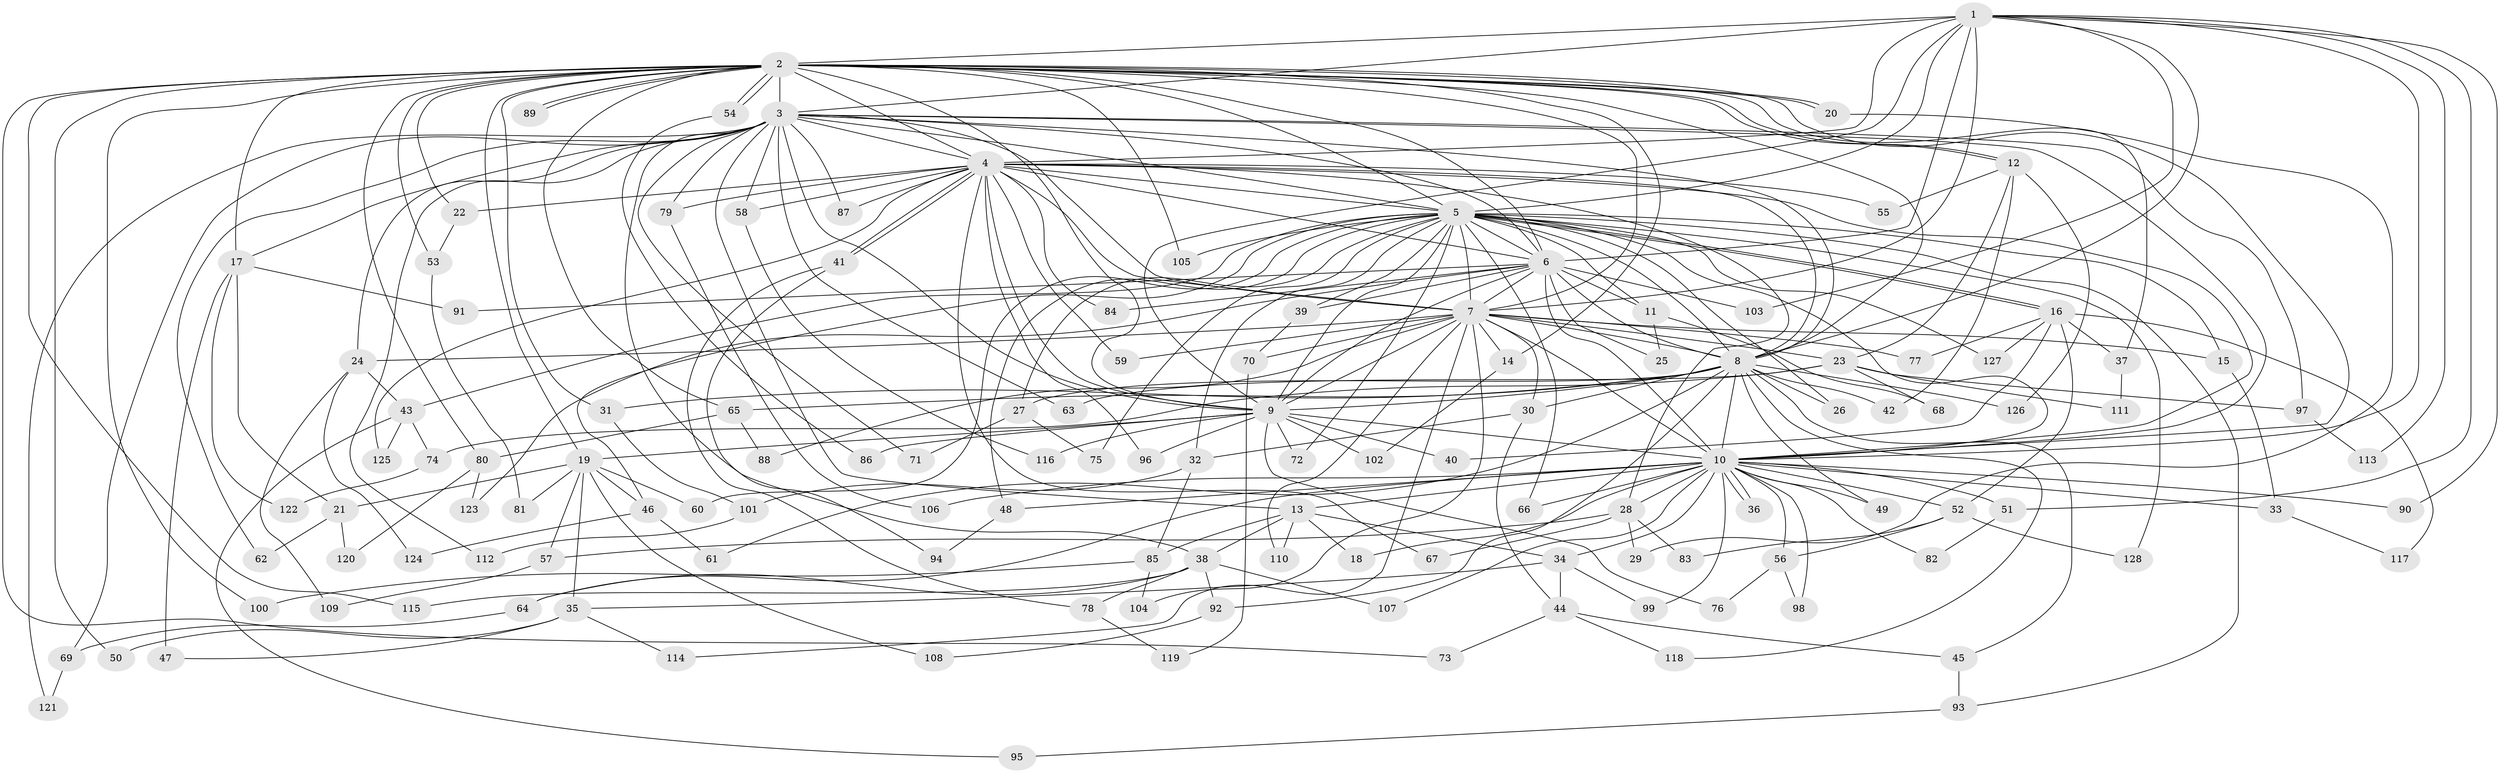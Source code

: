 // Generated by graph-tools (version 1.1) at 2025/13/03/09/25 04:13:43]
// undirected, 128 vertices, 281 edges
graph export_dot {
graph [start="1"]
  node [color=gray90,style=filled];
  1;
  2;
  3;
  4;
  5;
  6;
  7;
  8;
  9;
  10;
  11;
  12;
  13;
  14;
  15;
  16;
  17;
  18;
  19;
  20;
  21;
  22;
  23;
  24;
  25;
  26;
  27;
  28;
  29;
  30;
  31;
  32;
  33;
  34;
  35;
  36;
  37;
  38;
  39;
  40;
  41;
  42;
  43;
  44;
  45;
  46;
  47;
  48;
  49;
  50;
  51;
  52;
  53;
  54;
  55;
  56;
  57;
  58;
  59;
  60;
  61;
  62;
  63;
  64;
  65;
  66;
  67;
  68;
  69;
  70;
  71;
  72;
  73;
  74;
  75;
  76;
  77;
  78;
  79;
  80;
  81;
  82;
  83;
  84;
  85;
  86;
  87;
  88;
  89;
  90;
  91;
  92;
  93;
  94;
  95;
  96;
  97;
  98;
  99;
  100;
  101;
  102;
  103;
  104;
  105;
  106;
  107;
  108;
  109;
  110;
  111;
  112;
  113;
  114;
  115;
  116;
  117;
  118;
  119;
  120;
  121;
  122;
  123;
  124;
  125;
  126;
  127;
  128;
  1 -- 2;
  1 -- 3;
  1 -- 4;
  1 -- 5;
  1 -- 6;
  1 -- 7;
  1 -- 8;
  1 -- 9;
  1 -- 10;
  1 -- 51;
  1 -- 90;
  1 -- 103;
  1 -- 113;
  2 -- 3;
  2 -- 4;
  2 -- 5;
  2 -- 6;
  2 -- 7;
  2 -- 8;
  2 -- 9;
  2 -- 10;
  2 -- 12;
  2 -- 12;
  2 -- 14;
  2 -- 17;
  2 -- 19;
  2 -- 20;
  2 -- 20;
  2 -- 22;
  2 -- 31;
  2 -- 37;
  2 -- 50;
  2 -- 53;
  2 -- 54;
  2 -- 54;
  2 -- 65;
  2 -- 73;
  2 -- 80;
  2 -- 89;
  2 -- 89;
  2 -- 100;
  2 -- 105;
  2 -- 115;
  3 -- 4;
  3 -- 5;
  3 -- 6;
  3 -- 7;
  3 -- 8;
  3 -- 9;
  3 -- 10;
  3 -- 13;
  3 -- 17;
  3 -- 24;
  3 -- 38;
  3 -- 58;
  3 -- 62;
  3 -- 63;
  3 -- 69;
  3 -- 71;
  3 -- 79;
  3 -- 87;
  3 -- 97;
  3 -- 112;
  3 -- 121;
  4 -- 5;
  4 -- 6;
  4 -- 7;
  4 -- 8;
  4 -- 9;
  4 -- 10;
  4 -- 22;
  4 -- 28;
  4 -- 41;
  4 -- 41;
  4 -- 55;
  4 -- 58;
  4 -- 59;
  4 -- 67;
  4 -- 79;
  4 -- 84;
  4 -- 87;
  4 -- 96;
  4 -- 125;
  5 -- 6;
  5 -- 7;
  5 -- 8;
  5 -- 9;
  5 -- 10;
  5 -- 11;
  5 -- 15;
  5 -- 16;
  5 -- 16;
  5 -- 26;
  5 -- 27;
  5 -- 32;
  5 -- 39;
  5 -- 43;
  5 -- 46;
  5 -- 48;
  5 -- 60;
  5 -- 66;
  5 -- 72;
  5 -- 75;
  5 -- 93;
  5 -- 105;
  5 -- 127;
  5 -- 128;
  6 -- 7;
  6 -- 8;
  6 -- 9;
  6 -- 10;
  6 -- 11;
  6 -- 25;
  6 -- 39;
  6 -- 84;
  6 -- 91;
  6 -- 103;
  6 -- 123;
  7 -- 8;
  7 -- 9;
  7 -- 10;
  7 -- 14;
  7 -- 15;
  7 -- 23;
  7 -- 24;
  7 -- 30;
  7 -- 59;
  7 -- 70;
  7 -- 77;
  7 -- 88;
  7 -- 104;
  7 -- 110;
  7 -- 114;
  8 -- 9;
  8 -- 10;
  8 -- 26;
  8 -- 27;
  8 -- 30;
  8 -- 31;
  8 -- 42;
  8 -- 45;
  8 -- 49;
  8 -- 61;
  8 -- 65;
  8 -- 92;
  8 -- 118;
  8 -- 126;
  9 -- 10;
  9 -- 19;
  9 -- 40;
  9 -- 72;
  9 -- 76;
  9 -- 86;
  9 -- 96;
  9 -- 102;
  9 -- 116;
  10 -- 13;
  10 -- 18;
  10 -- 28;
  10 -- 33;
  10 -- 34;
  10 -- 36;
  10 -- 36;
  10 -- 48;
  10 -- 49;
  10 -- 51;
  10 -- 52;
  10 -- 56;
  10 -- 64;
  10 -- 66;
  10 -- 82;
  10 -- 90;
  10 -- 98;
  10 -- 99;
  10 -- 106;
  10 -- 107;
  11 -- 25;
  11 -- 68;
  12 -- 23;
  12 -- 42;
  12 -- 55;
  12 -- 126;
  13 -- 18;
  13 -- 34;
  13 -- 38;
  13 -- 85;
  13 -- 110;
  14 -- 102;
  15 -- 33;
  16 -- 37;
  16 -- 40;
  16 -- 52;
  16 -- 77;
  16 -- 117;
  16 -- 127;
  17 -- 21;
  17 -- 47;
  17 -- 91;
  17 -- 122;
  19 -- 21;
  19 -- 35;
  19 -- 46;
  19 -- 57;
  19 -- 60;
  19 -- 81;
  19 -- 108;
  20 -- 29;
  21 -- 62;
  21 -- 120;
  22 -- 53;
  23 -- 63;
  23 -- 68;
  23 -- 74;
  23 -- 97;
  23 -- 111;
  24 -- 43;
  24 -- 109;
  24 -- 124;
  27 -- 71;
  27 -- 75;
  28 -- 29;
  28 -- 57;
  28 -- 67;
  28 -- 83;
  30 -- 32;
  30 -- 44;
  31 -- 101;
  32 -- 85;
  32 -- 101;
  33 -- 117;
  34 -- 35;
  34 -- 44;
  34 -- 99;
  35 -- 47;
  35 -- 50;
  35 -- 114;
  37 -- 111;
  38 -- 64;
  38 -- 78;
  38 -- 92;
  38 -- 107;
  38 -- 115;
  39 -- 70;
  41 -- 78;
  41 -- 94;
  43 -- 74;
  43 -- 95;
  43 -- 125;
  44 -- 45;
  44 -- 73;
  44 -- 118;
  45 -- 93;
  46 -- 61;
  46 -- 124;
  48 -- 94;
  51 -- 82;
  52 -- 56;
  52 -- 83;
  52 -- 128;
  53 -- 81;
  54 -- 86;
  56 -- 76;
  56 -- 98;
  57 -- 109;
  58 -- 116;
  64 -- 69;
  65 -- 80;
  65 -- 88;
  69 -- 121;
  70 -- 119;
  74 -- 122;
  78 -- 119;
  79 -- 106;
  80 -- 120;
  80 -- 123;
  85 -- 100;
  85 -- 104;
  92 -- 108;
  93 -- 95;
  97 -- 113;
  101 -- 112;
}
